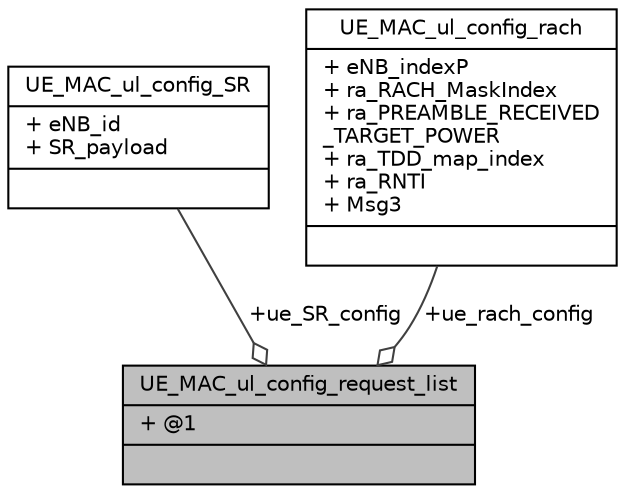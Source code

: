 digraph "UE_MAC_ul_config_request_list"
{
 // LATEX_PDF_SIZE
  edge [fontname="Helvetica",fontsize="10",labelfontname="Helvetica",labelfontsize="10"];
  node [fontname="Helvetica",fontsize="10",shape=record];
  Node1 [label="{UE_MAC_ul_config_request_list\n|+ @1\l|}",height=0.2,width=0.4,color="black", fillcolor="grey75", style="filled", fontcolor="black",tooltip=" "];
  Node2 -> Node1 [color="grey25",fontsize="10",style="solid",label=" +ue_SR_config" ,arrowhead="odiamond",fontname="Helvetica"];
  Node2 [label="{UE_MAC_ul_config_SR\n|+ eNB_id\l+ SR_payload\l|}",height=0.2,width=0.4,color="black", fillcolor="white", style="filled",URL="$structUE__MAC__ul__config__SR.html",tooltip=" "];
  Node3 -> Node1 [color="grey25",fontsize="10",style="solid",label=" +ue_rach_config" ,arrowhead="odiamond",fontname="Helvetica"];
  Node3 [label="{UE_MAC_ul_config_rach\n|+ eNB_indexP\l+ ra_RACH_MaskIndex\l+ ra_PREAMBLE_RECEIVED\l_TARGET_POWER\l+ ra_TDD_map_index\l+ ra_RNTI\l+ Msg3\l|}",height=0.2,width=0.4,color="black", fillcolor="white", style="filled",URL="$structUE__MAC__ul__config__rach.html",tooltip=" "];
}
